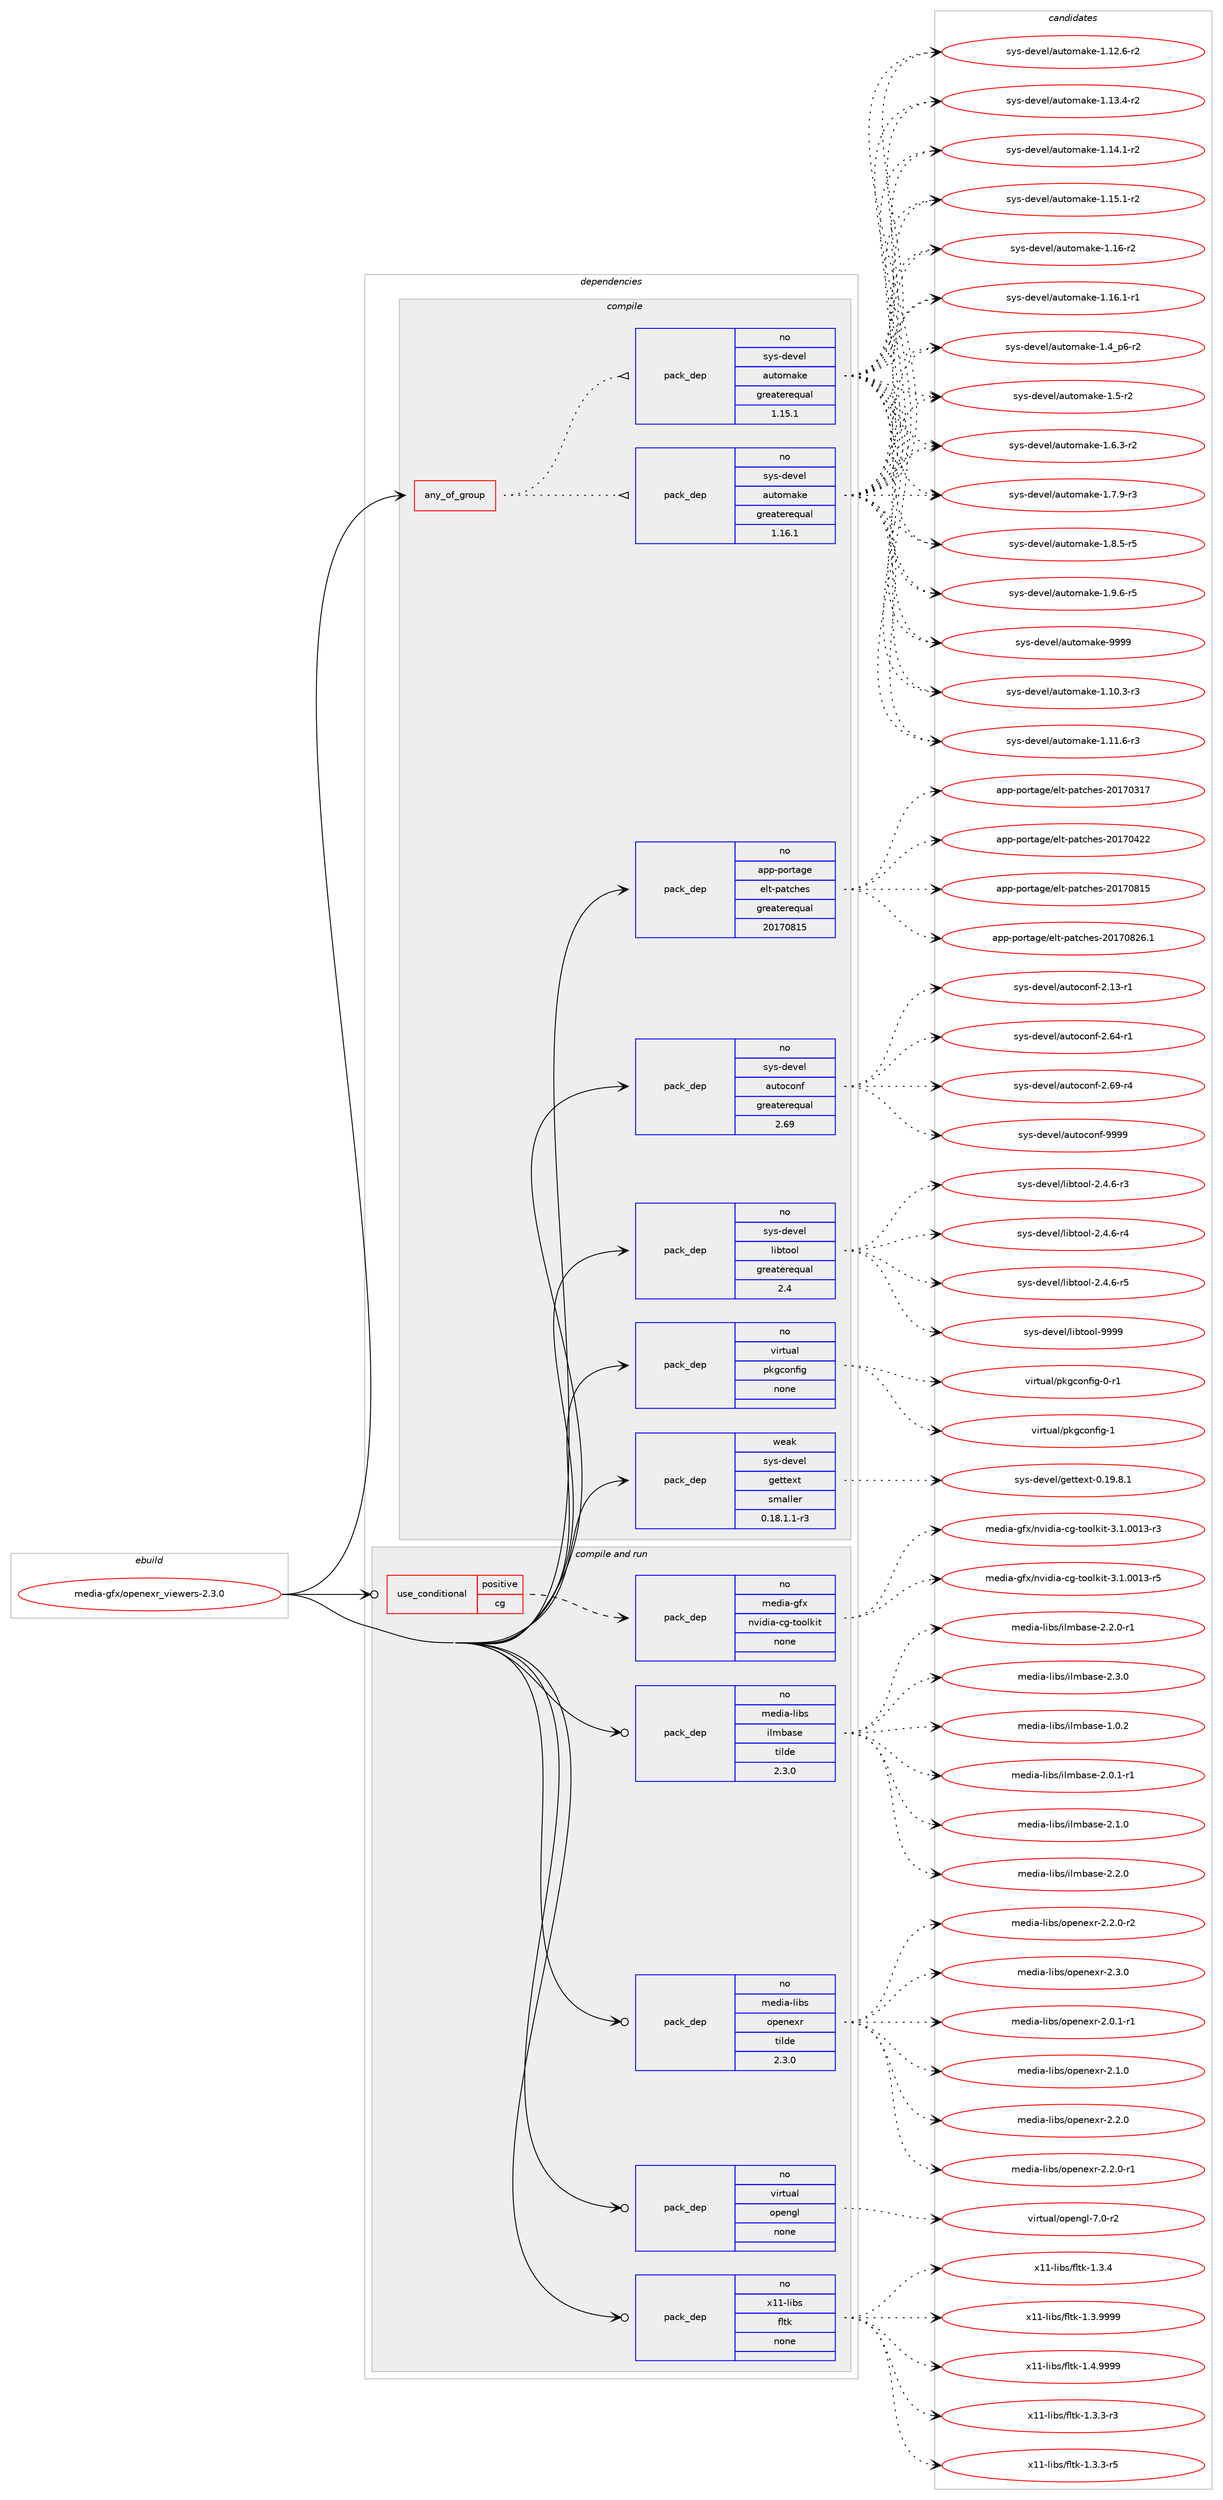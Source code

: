 digraph prolog {

# *************
# Graph options
# *************

newrank=true;
concentrate=true;
compound=true;
graph [rankdir=LR,fontname=Helvetica,fontsize=10,ranksep=1.5];#, ranksep=2.5, nodesep=0.2];
edge  [arrowhead=vee];
node  [fontname=Helvetica,fontsize=10];

# **********
# The ebuild
# **********

subgraph cluster_leftcol {
color=gray;
rank=same;
label=<<i>ebuild</i>>;
id [label="media-gfx/openexr_viewers-2.3.0", color=red, width=4, href="../media-gfx/openexr_viewers-2.3.0.svg"];
}

# ****************
# The dependencies
# ****************

subgraph cluster_midcol {
color=gray;
label=<<i>dependencies</i>>;
subgraph cluster_compile {
fillcolor="#eeeeee";
style=filled;
label=<<i>compile</i>>;
subgraph any24924 {
dependency1606793 [label=<<TABLE BORDER="0" CELLBORDER="1" CELLSPACING="0" CELLPADDING="4"><TR><TD CELLPADDING="10">any_of_group</TD></TR></TABLE>>, shape=none, color=red];subgraph pack1148010 {
dependency1606794 [label=<<TABLE BORDER="0" CELLBORDER="1" CELLSPACING="0" CELLPADDING="4" WIDTH="220"><TR><TD ROWSPAN="6" CELLPADDING="30">pack_dep</TD></TR><TR><TD WIDTH="110">no</TD></TR><TR><TD>sys-devel</TD></TR><TR><TD>automake</TD></TR><TR><TD>greaterequal</TD></TR><TR><TD>1.16.1</TD></TR></TABLE>>, shape=none, color=blue];
}
dependency1606793:e -> dependency1606794:w [weight=20,style="dotted",arrowhead="oinv"];
subgraph pack1148011 {
dependency1606795 [label=<<TABLE BORDER="0" CELLBORDER="1" CELLSPACING="0" CELLPADDING="4" WIDTH="220"><TR><TD ROWSPAN="6" CELLPADDING="30">pack_dep</TD></TR><TR><TD WIDTH="110">no</TD></TR><TR><TD>sys-devel</TD></TR><TR><TD>automake</TD></TR><TR><TD>greaterequal</TD></TR><TR><TD>1.15.1</TD></TR></TABLE>>, shape=none, color=blue];
}
dependency1606793:e -> dependency1606795:w [weight=20,style="dotted",arrowhead="oinv"];
}
id:e -> dependency1606793:w [weight=20,style="solid",arrowhead="vee"];
subgraph pack1148012 {
dependency1606796 [label=<<TABLE BORDER="0" CELLBORDER="1" CELLSPACING="0" CELLPADDING="4" WIDTH="220"><TR><TD ROWSPAN="6" CELLPADDING="30">pack_dep</TD></TR><TR><TD WIDTH="110">no</TD></TR><TR><TD>app-portage</TD></TR><TR><TD>elt-patches</TD></TR><TR><TD>greaterequal</TD></TR><TR><TD>20170815</TD></TR></TABLE>>, shape=none, color=blue];
}
id:e -> dependency1606796:w [weight=20,style="solid",arrowhead="vee"];
subgraph pack1148013 {
dependency1606797 [label=<<TABLE BORDER="0" CELLBORDER="1" CELLSPACING="0" CELLPADDING="4" WIDTH="220"><TR><TD ROWSPAN="6" CELLPADDING="30">pack_dep</TD></TR><TR><TD WIDTH="110">no</TD></TR><TR><TD>sys-devel</TD></TR><TR><TD>autoconf</TD></TR><TR><TD>greaterequal</TD></TR><TR><TD>2.69</TD></TR></TABLE>>, shape=none, color=blue];
}
id:e -> dependency1606797:w [weight=20,style="solid",arrowhead="vee"];
subgraph pack1148014 {
dependency1606798 [label=<<TABLE BORDER="0" CELLBORDER="1" CELLSPACING="0" CELLPADDING="4" WIDTH="220"><TR><TD ROWSPAN="6" CELLPADDING="30">pack_dep</TD></TR><TR><TD WIDTH="110">no</TD></TR><TR><TD>sys-devel</TD></TR><TR><TD>libtool</TD></TR><TR><TD>greaterequal</TD></TR><TR><TD>2.4</TD></TR></TABLE>>, shape=none, color=blue];
}
id:e -> dependency1606798:w [weight=20,style="solid",arrowhead="vee"];
subgraph pack1148015 {
dependency1606799 [label=<<TABLE BORDER="0" CELLBORDER="1" CELLSPACING="0" CELLPADDING="4" WIDTH="220"><TR><TD ROWSPAN="6" CELLPADDING="30">pack_dep</TD></TR><TR><TD WIDTH="110">no</TD></TR><TR><TD>virtual</TD></TR><TR><TD>pkgconfig</TD></TR><TR><TD>none</TD></TR><TR><TD></TD></TR></TABLE>>, shape=none, color=blue];
}
id:e -> dependency1606799:w [weight=20,style="solid",arrowhead="vee"];
subgraph pack1148016 {
dependency1606800 [label=<<TABLE BORDER="0" CELLBORDER="1" CELLSPACING="0" CELLPADDING="4" WIDTH="220"><TR><TD ROWSPAN="6" CELLPADDING="30">pack_dep</TD></TR><TR><TD WIDTH="110">weak</TD></TR><TR><TD>sys-devel</TD></TR><TR><TD>gettext</TD></TR><TR><TD>smaller</TD></TR><TR><TD>0.18.1.1-r3</TD></TR></TABLE>>, shape=none, color=blue];
}
id:e -> dependency1606800:w [weight=20,style="solid",arrowhead="vee"];
}
subgraph cluster_compileandrun {
fillcolor="#eeeeee";
style=filled;
label=<<i>compile and run</i>>;
subgraph cond433168 {
dependency1606801 [label=<<TABLE BORDER="0" CELLBORDER="1" CELLSPACING="0" CELLPADDING="4"><TR><TD ROWSPAN="3" CELLPADDING="10">use_conditional</TD></TR><TR><TD>positive</TD></TR><TR><TD>cg</TD></TR></TABLE>>, shape=none, color=red];
subgraph pack1148017 {
dependency1606802 [label=<<TABLE BORDER="0" CELLBORDER="1" CELLSPACING="0" CELLPADDING="4" WIDTH="220"><TR><TD ROWSPAN="6" CELLPADDING="30">pack_dep</TD></TR><TR><TD WIDTH="110">no</TD></TR><TR><TD>media-gfx</TD></TR><TR><TD>nvidia-cg-toolkit</TD></TR><TR><TD>none</TD></TR><TR><TD></TD></TR></TABLE>>, shape=none, color=blue];
}
dependency1606801:e -> dependency1606802:w [weight=20,style="dashed",arrowhead="vee"];
}
id:e -> dependency1606801:w [weight=20,style="solid",arrowhead="odotvee"];
subgraph pack1148018 {
dependency1606803 [label=<<TABLE BORDER="0" CELLBORDER="1" CELLSPACING="0" CELLPADDING="4" WIDTH="220"><TR><TD ROWSPAN="6" CELLPADDING="30">pack_dep</TD></TR><TR><TD WIDTH="110">no</TD></TR><TR><TD>media-libs</TD></TR><TR><TD>ilmbase</TD></TR><TR><TD>tilde</TD></TR><TR><TD>2.3.0</TD></TR></TABLE>>, shape=none, color=blue];
}
id:e -> dependency1606803:w [weight=20,style="solid",arrowhead="odotvee"];
subgraph pack1148019 {
dependency1606804 [label=<<TABLE BORDER="0" CELLBORDER="1" CELLSPACING="0" CELLPADDING="4" WIDTH="220"><TR><TD ROWSPAN="6" CELLPADDING="30">pack_dep</TD></TR><TR><TD WIDTH="110">no</TD></TR><TR><TD>media-libs</TD></TR><TR><TD>openexr</TD></TR><TR><TD>tilde</TD></TR><TR><TD>2.3.0</TD></TR></TABLE>>, shape=none, color=blue];
}
id:e -> dependency1606804:w [weight=20,style="solid",arrowhead="odotvee"];
subgraph pack1148020 {
dependency1606805 [label=<<TABLE BORDER="0" CELLBORDER="1" CELLSPACING="0" CELLPADDING="4" WIDTH="220"><TR><TD ROWSPAN="6" CELLPADDING="30">pack_dep</TD></TR><TR><TD WIDTH="110">no</TD></TR><TR><TD>virtual</TD></TR><TR><TD>opengl</TD></TR><TR><TD>none</TD></TR><TR><TD></TD></TR></TABLE>>, shape=none, color=blue];
}
id:e -> dependency1606805:w [weight=20,style="solid",arrowhead="odotvee"];
subgraph pack1148021 {
dependency1606806 [label=<<TABLE BORDER="0" CELLBORDER="1" CELLSPACING="0" CELLPADDING="4" WIDTH="220"><TR><TD ROWSPAN="6" CELLPADDING="30">pack_dep</TD></TR><TR><TD WIDTH="110">no</TD></TR><TR><TD>x11-libs</TD></TR><TR><TD>fltk</TD></TR><TR><TD>none</TD></TR><TR><TD></TD></TR></TABLE>>, shape=none, color=blue];
}
id:e -> dependency1606806:w [weight=20,style="solid",arrowhead="odotvee"];
}
subgraph cluster_run {
fillcolor="#eeeeee";
style=filled;
label=<<i>run</i>>;
}
}

# **************
# The candidates
# **************

subgraph cluster_choices {
rank=same;
color=gray;
label=<<i>candidates</i>>;

subgraph choice1148010 {
color=black;
nodesep=1;
choice11512111545100101118101108479711711611110997107101454946494846514511451 [label="sys-devel/automake-1.10.3-r3", color=red, width=4,href="../sys-devel/automake-1.10.3-r3.svg"];
choice11512111545100101118101108479711711611110997107101454946494946544511451 [label="sys-devel/automake-1.11.6-r3", color=red, width=4,href="../sys-devel/automake-1.11.6-r3.svg"];
choice11512111545100101118101108479711711611110997107101454946495046544511450 [label="sys-devel/automake-1.12.6-r2", color=red, width=4,href="../sys-devel/automake-1.12.6-r2.svg"];
choice11512111545100101118101108479711711611110997107101454946495146524511450 [label="sys-devel/automake-1.13.4-r2", color=red, width=4,href="../sys-devel/automake-1.13.4-r2.svg"];
choice11512111545100101118101108479711711611110997107101454946495246494511450 [label="sys-devel/automake-1.14.1-r2", color=red, width=4,href="../sys-devel/automake-1.14.1-r2.svg"];
choice11512111545100101118101108479711711611110997107101454946495346494511450 [label="sys-devel/automake-1.15.1-r2", color=red, width=4,href="../sys-devel/automake-1.15.1-r2.svg"];
choice1151211154510010111810110847971171161111099710710145494649544511450 [label="sys-devel/automake-1.16-r2", color=red, width=4,href="../sys-devel/automake-1.16-r2.svg"];
choice11512111545100101118101108479711711611110997107101454946495446494511449 [label="sys-devel/automake-1.16.1-r1", color=red, width=4,href="../sys-devel/automake-1.16.1-r1.svg"];
choice115121115451001011181011084797117116111109971071014549465295112544511450 [label="sys-devel/automake-1.4_p6-r2", color=red, width=4,href="../sys-devel/automake-1.4_p6-r2.svg"];
choice11512111545100101118101108479711711611110997107101454946534511450 [label="sys-devel/automake-1.5-r2", color=red, width=4,href="../sys-devel/automake-1.5-r2.svg"];
choice115121115451001011181011084797117116111109971071014549465446514511450 [label="sys-devel/automake-1.6.3-r2", color=red, width=4,href="../sys-devel/automake-1.6.3-r2.svg"];
choice115121115451001011181011084797117116111109971071014549465546574511451 [label="sys-devel/automake-1.7.9-r3", color=red, width=4,href="../sys-devel/automake-1.7.9-r3.svg"];
choice115121115451001011181011084797117116111109971071014549465646534511453 [label="sys-devel/automake-1.8.5-r5", color=red, width=4,href="../sys-devel/automake-1.8.5-r5.svg"];
choice115121115451001011181011084797117116111109971071014549465746544511453 [label="sys-devel/automake-1.9.6-r5", color=red, width=4,href="../sys-devel/automake-1.9.6-r5.svg"];
choice115121115451001011181011084797117116111109971071014557575757 [label="sys-devel/automake-9999", color=red, width=4,href="../sys-devel/automake-9999.svg"];
dependency1606794:e -> choice11512111545100101118101108479711711611110997107101454946494846514511451:w [style=dotted,weight="100"];
dependency1606794:e -> choice11512111545100101118101108479711711611110997107101454946494946544511451:w [style=dotted,weight="100"];
dependency1606794:e -> choice11512111545100101118101108479711711611110997107101454946495046544511450:w [style=dotted,weight="100"];
dependency1606794:e -> choice11512111545100101118101108479711711611110997107101454946495146524511450:w [style=dotted,weight="100"];
dependency1606794:e -> choice11512111545100101118101108479711711611110997107101454946495246494511450:w [style=dotted,weight="100"];
dependency1606794:e -> choice11512111545100101118101108479711711611110997107101454946495346494511450:w [style=dotted,weight="100"];
dependency1606794:e -> choice1151211154510010111810110847971171161111099710710145494649544511450:w [style=dotted,weight="100"];
dependency1606794:e -> choice11512111545100101118101108479711711611110997107101454946495446494511449:w [style=dotted,weight="100"];
dependency1606794:e -> choice115121115451001011181011084797117116111109971071014549465295112544511450:w [style=dotted,weight="100"];
dependency1606794:e -> choice11512111545100101118101108479711711611110997107101454946534511450:w [style=dotted,weight="100"];
dependency1606794:e -> choice115121115451001011181011084797117116111109971071014549465446514511450:w [style=dotted,weight="100"];
dependency1606794:e -> choice115121115451001011181011084797117116111109971071014549465546574511451:w [style=dotted,weight="100"];
dependency1606794:e -> choice115121115451001011181011084797117116111109971071014549465646534511453:w [style=dotted,weight="100"];
dependency1606794:e -> choice115121115451001011181011084797117116111109971071014549465746544511453:w [style=dotted,weight="100"];
dependency1606794:e -> choice115121115451001011181011084797117116111109971071014557575757:w [style=dotted,weight="100"];
}
subgraph choice1148011 {
color=black;
nodesep=1;
choice11512111545100101118101108479711711611110997107101454946494846514511451 [label="sys-devel/automake-1.10.3-r3", color=red, width=4,href="../sys-devel/automake-1.10.3-r3.svg"];
choice11512111545100101118101108479711711611110997107101454946494946544511451 [label="sys-devel/automake-1.11.6-r3", color=red, width=4,href="../sys-devel/automake-1.11.6-r3.svg"];
choice11512111545100101118101108479711711611110997107101454946495046544511450 [label="sys-devel/automake-1.12.6-r2", color=red, width=4,href="../sys-devel/automake-1.12.6-r2.svg"];
choice11512111545100101118101108479711711611110997107101454946495146524511450 [label="sys-devel/automake-1.13.4-r2", color=red, width=4,href="../sys-devel/automake-1.13.4-r2.svg"];
choice11512111545100101118101108479711711611110997107101454946495246494511450 [label="sys-devel/automake-1.14.1-r2", color=red, width=4,href="../sys-devel/automake-1.14.1-r2.svg"];
choice11512111545100101118101108479711711611110997107101454946495346494511450 [label="sys-devel/automake-1.15.1-r2", color=red, width=4,href="../sys-devel/automake-1.15.1-r2.svg"];
choice1151211154510010111810110847971171161111099710710145494649544511450 [label="sys-devel/automake-1.16-r2", color=red, width=4,href="../sys-devel/automake-1.16-r2.svg"];
choice11512111545100101118101108479711711611110997107101454946495446494511449 [label="sys-devel/automake-1.16.1-r1", color=red, width=4,href="../sys-devel/automake-1.16.1-r1.svg"];
choice115121115451001011181011084797117116111109971071014549465295112544511450 [label="sys-devel/automake-1.4_p6-r2", color=red, width=4,href="../sys-devel/automake-1.4_p6-r2.svg"];
choice11512111545100101118101108479711711611110997107101454946534511450 [label="sys-devel/automake-1.5-r2", color=red, width=4,href="../sys-devel/automake-1.5-r2.svg"];
choice115121115451001011181011084797117116111109971071014549465446514511450 [label="sys-devel/automake-1.6.3-r2", color=red, width=4,href="../sys-devel/automake-1.6.3-r2.svg"];
choice115121115451001011181011084797117116111109971071014549465546574511451 [label="sys-devel/automake-1.7.9-r3", color=red, width=4,href="../sys-devel/automake-1.7.9-r3.svg"];
choice115121115451001011181011084797117116111109971071014549465646534511453 [label="sys-devel/automake-1.8.5-r5", color=red, width=4,href="../sys-devel/automake-1.8.5-r5.svg"];
choice115121115451001011181011084797117116111109971071014549465746544511453 [label="sys-devel/automake-1.9.6-r5", color=red, width=4,href="../sys-devel/automake-1.9.6-r5.svg"];
choice115121115451001011181011084797117116111109971071014557575757 [label="sys-devel/automake-9999", color=red, width=4,href="../sys-devel/automake-9999.svg"];
dependency1606795:e -> choice11512111545100101118101108479711711611110997107101454946494846514511451:w [style=dotted,weight="100"];
dependency1606795:e -> choice11512111545100101118101108479711711611110997107101454946494946544511451:w [style=dotted,weight="100"];
dependency1606795:e -> choice11512111545100101118101108479711711611110997107101454946495046544511450:w [style=dotted,weight="100"];
dependency1606795:e -> choice11512111545100101118101108479711711611110997107101454946495146524511450:w [style=dotted,weight="100"];
dependency1606795:e -> choice11512111545100101118101108479711711611110997107101454946495246494511450:w [style=dotted,weight="100"];
dependency1606795:e -> choice11512111545100101118101108479711711611110997107101454946495346494511450:w [style=dotted,weight="100"];
dependency1606795:e -> choice1151211154510010111810110847971171161111099710710145494649544511450:w [style=dotted,weight="100"];
dependency1606795:e -> choice11512111545100101118101108479711711611110997107101454946495446494511449:w [style=dotted,weight="100"];
dependency1606795:e -> choice115121115451001011181011084797117116111109971071014549465295112544511450:w [style=dotted,weight="100"];
dependency1606795:e -> choice11512111545100101118101108479711711611110997107101454946534511450:w [style=dotted,weight="100"];
dependency1606795:e -> choice115121115451001011181011084797117116111109971071014549465446514511450:w [style=dotted,weight="100"];
dependency1606795:e -> choice115121115451001011181011084797117116111109971071014549465546574511451:w [style=dotted,weight="100"];
dependency1606795:e -> choice115121115451001011181011084797117116111109971071014549465646534511453:w [style=dotted,weight="100"];
dependency1606795:e -> choice115121115451001011181011084797117116111109971071014549465746544511453:w [style=dotted,weight="100"];
dependency1606795:e -> choice115121115451001011181011084797117116111109971071014557575757:w [style=dotted,weight="100"];
}
subgraph choice1148012 {
color=black;
nodesep=1;
choice97112112451121111141169710310147101108116451129711699104101115455048495548514955 [label="app-portage/elt-patches-20170317", color=red, width=4,href="../app-portage/elt-patches-20170317.svg"];
choice97112112451121111141169710310147101108116451129711699104101115455048495548525050 [label="app-portage/elt-patches-20170422", color=red, width=4,href="../app-portage/elt-patches-20170422.svg"];
choice97112112451121111141169710310147101108116451129711699104101115455048495548564953 [label="app-portage/elt-patches-20170815", color=red, width=4,href="../app-portage/elt-patches-20170815.svg"];
choice971121124511211111411697103101471011081164511297116991041011154550484955485650544649 [label="app-portage/elt-patches-20170826.1", color=red, width=4,href="../app-portage/elt-patches-20170826.1.svg"];
dependency1606796:e -> choice97112112451121111141169710310147101108116451129711699104101115455048495548514955:w [style=dotted,weight="100"];
dependency1606796:e -> choice97112112451121111141169710310147101108116451129711699104101115455048495548525050:w [style=dotted,weight="100"];
dependency1606796:e -> choice97112112451121111141169710310147101108116451129711699104101115455048495548564953:w [style=dotted,weight="100"];
dependency1606796:e -> choice971121124511211111411697103101471011081164511297116991041011154550484955485650544649:w [style=dotted,weight="100"];
}
subgraph choice1148013 {
color=black;
nodesep=1;
choice1151211154510010111810110847971171161119911111010245504649514511449 [label="sys-devel/autoconf-2.13-r1", color=red, width=4,href="../sys-devel/autoconf-2.13-r1.svg"];
choice1151211154510010111810110847971171161119911111010245504654524511449 [label="sys-devel/autoconf-2.64-r1", color=red, width=4,href="../sys-devel/autoconf-2.64-r1.svg"];
choice1151211154510010111810110847971171161119911111010245504654574511452 [label="sys-devel/autoconf-2.69-r4", color=red, width=4,href="../sys-devel/autoconf-2.69-r4.svg"];
choice115121115451001011181011084797117116111991111101024557575757 [label="sys-devel/autoconf-9999", color=red, width=4,href="../sys-devel/autoconf-9999.svg"];
dependency1606797:e -> choice1151211154510010111810110847971171161119911111010245504649514511449:w [style=dotted,weight="100"];
dependency1606797:e -> choice1151211154510010111810110847971171161119911111010245504654524511449:w [style=dotted,weight="100"];
dependency1606797:e -> choice1151211154510010111810110847971171161119911111010245504654574511452:w [style=dotted,weight="100"];
dependency1606797:e -> choice115121115451001011181011084797117116111991111101024557575757:w [style=dotted,weight="100"];
}
subgraph choice1148014 {
color=black;
nodesep=1;
choice1151211154510010111810110847108105981161111111084550465246544511451 [label="sys-devel/libtool-2.4.6-r3", color=red, width=4,href="../sys-devel/libtool-2.4.6-r3.svg"];
choice1151211154510010111810110847108105981161111111084550465246544511452 [label="sys-devel/libtool-2.4.6-r4", color=red, width=4,href="../sys-devel/libtool-2.4.6-r4.svg"];
choice1151211154510010111810110847108105981161111111084550465246544511453 [label="sys-devel/libtool-2.4.6-r5", color=red, width=4,href="../sys-devel/libtool-2.4.6-r5.svg"];
choice1151211154510010111810110847108105981161111111084557575757 [label="sys-devel/libtool-9999", color=red, width=4,href="../sys-devel/libtool-9999.svg"];
dependency1606798:e -> choice1151211154510010111810110847108105981161111111084550465246544511451:w [style=dotted,weight="100"];
dependency1606798:e -> choice1151211154510010111810110847108105981161111111084550465246544511452:w [style=dotted,weight="100"];
dependency1606798:e -> choice1151211154510010111810110847108105981161111111084550465246544511453:w [style=dotted,weight="100"];
dependency1606798:e -> choice1151211154510010111810110847108105981161111111084557575757:w [style=dotted,weight="100"];
}
subgraph choice1148015 {
color=black;
nodesep=1;
choice11810511411611797108471121071039911111010210510345484511449 [label="virtual/pkgconfig-0-r1", color=red, width=4,href="../virtual/pkgconfig-0-r1.svg"];
choice1181051141161179710847112107103991111101021051034549 [label="virtual/pkgconfig-1", color=red, width=4,href="../virtual/pkgconfig-1.svg"];
dependency1606799:e -> choice11810511411611797108471121071039911111010210510345484511449:w [style=dotted,weight="100"];
dependency1606799:e -> choice1181051141161179710847112107103991111101021051034549:w [style=dotted,weight="100"];
}
subgraph choice1148016 {
color=black;
nodesep=1;
choice1151211154510010111810110847103101116116101120116454846495746564649 [label="sys-devel/gettext-0.19.8.1", color=red, width=4,href="../sys-devel/gettext-0.19.8.1.svg"];
dependency1606800:e -> choice1151211154510010111810110847103101116116101120116454846495746564649:w [style=dotted,weight="100"];
}
subgraph choice1148017 {
color=black;
nodesep=1;
choice109101100105974510310212047110118105100105974599103451161111111081071051164551464946484849514511451 [label="media-gfx/nvidia-cg-toolkit-3.1.0013-r3", color=red, width=4,href="../media-gfx/nvidia-cg-toolkit-3.1.0013-r3.svg"];
choice109101100105974510310212047110118105100105974599103451161111111081071051164551464946484849514511453 [label="media-gfx/nvidia-cg-toolkit-3.1.0013-r5", color=red, width=4,href="../media-gfx/nvidia-cg-toolkit-3.1.0013-r5.svg"];
dependency1606802:e -> choice109101100105974510310212047110118105100105974599103451161111111081071051164551464946484849514511451:w [style=dotted,weight="100"];
dependency1606802:e -> choice109101100105974510310212047110118105100105974599103451161111111081071051164551464946484849514511453:w [style=dotted,weight="100"];
}
subgraph choice1148018 {
color=black;
nodesep=1;
choice109101100105974510810598115471051081099897115101454946484650 [label="media-libs/ilmbase-1.0.2", color=red, width=4,href="../media-libs/ilmbase-1.0.2.svg"];
choice1091011001059745108105981154710510810998971151014550464846494511449 [label="media-libs/ilmbase-2.0.1-r1", color=red, width=4,href="../media-libs/ilmbase-2.0.1-r1.svg"];
choice109101100105974510810598115471051081099897115101455046494648 [label="media-libs/ilmbase-2.1.0", color=red, width=4,href="../media-libs/ilmbase-2.1.0.svg"];
choice109101100105974510810598115471051081099897115101455046504648 [label="media-libs/ilmbase-2.2.0", color=red, width=4,href="../media-libs/ilmbase-2.2.0.svg"];
choice1091011001059745108105981154710510810998971151014550465046484511449 [label="media-libs/ilmbase-2.2.0-r1", color=red, width=4,href="../media-libs/ilmbase-2.2.0-r1.svg"];
choice109101100105974510810598115471051081099897115101455046514648 [label="media-libs/ilmbase-2.3.0", color=red, width=4,href="../media-libs/ilmbase-2.3.0.svg"];
dependency1606803:e -> choice109101100105974510810598115471051081099897115101454946484650:w [style=dotted,weight="100"];
dependency1606803:e -> choice1091011001059745108105981154710510810998971151014550464846494511449:w [style=dotted,weight="100"];
dependency1606803:e -> choice109101100105974510810598115471051081099897115101455046494648:w [style=dotted,weight="100"];
dependency1606803:e -> choice109101100105974510810598115471051081099897115101455046504648:w [style=dotted,weight="100"];
dependency1606803:e -> choice1091011001059745108105981154710510810998971151014550465046484511449:w [style=dotted,weight="100"];
dependency1606803:e -> choice109101100105974510810598115471051081099897115101455046514648:w [style=dotted,weight="100"];
}
subgraph choice1148019 {
color=black;
nodesep=1;
choice109101100105974510810598115471111121011101011201144550464846494511449 [label="media-libs/openexr-2.0.1-r1", color=red, width=4,href="../media-libs/openexr-2.0.1-r1.svg"];
choice10910110010597451081059811547111112101110101120114455046494648 [label="media-libs/openexr-2.1.0", color=red, width=4,href="../media-libs/openexr-2.1.0.svg"];
choice10910110010597451081059811547111112101110101120114455046504648 [label="media-libs/openexr-2.2.0", color=red, width=4,href="../media-libs/openexr-2.2.0.svg"];
choice109101100105974510810598115471111121011101011201144550465046484511449 [label="media-libs/openexr-2.2.0-r1", color=red, width=4,href="../media-libs/openexr-2.2.0-r1.svg"];
choice109101100105974510810598115471111121011101011201144550465046484511450 [label="media-libs/openexr-2.2.0-r2", color=red, width=4,href="../media-libs/openexr-2.2.0-r2.svg"];
choice10910110010597451081059811547111112101110101120114455046514648 [label="media-libs/openexr-2.3.0", color=red, width=4,href="../media-libs/openexr-2.3.0.svg"];
dependency1606804:e -> choice109101100105974510810598115471111121011101011201144550464846494511449:w [style=dotted,weight="100"];
dependency1606804:e -> choice10910110010597451081059811547111112101110101120114455046494648:w [style=dotted,weight="100"];
dependency1606804:e -> choice10910110010597451081059811547111112101110101120114455046504648:w [style=dotted,weight="100"];
dependency1606804:e -> choice109101100105974510810598115471111121011101011201144550465046484511449:w [style=dotted,weight="100"];
dependency1606804:e -> choice109101100105974510810598115471111121011101011201144550465046484511450:w [style=dotted,weight="100"];
dependency1606804:e -> choice10910110010597451081059811547111112101110101120114455046514648:w [style=dotted,weight="100"];
}
subgraph choice1148020 {
color=black;
nodesep=1;
choice1181051141161179710847111112101110103108455546484511450 [label="virtual/opengl-7.0-r2", color=red, width=4,href="../virtual/opengl-7.0-r2.svg"];
dependency1606805:e -> choice1181051141161179710847111112101110103108455546484511450:w [style=dotted,weight="100"];
}
subgraph choice1148021 {
color=black;
nodesep=1;
choice12049494510810598115471021081161074549465146514511451 [label="x11-libs/fltk-1.3.3-r3", color=red, width=4,href="../x11-libs/fltk-1.3.3-r3.svg"];
choice12049494510810598115471021081161074549465146514511453 [label="x11-libs/fltk-1.3.3-r5", color=red, width=4,href="../x11-libs/fltk-1.3.3-r5.svg"];
choice1204949451081059811547102108116107454946514652 [label="x11-libs/fltk-1.3.4", color=red, width=4,href="../x11-libs/fltk-1.3.4.svg"];
choice1204949451081059811547102108116107454946514657575757 [label="x11-libs/fltk-1.3.9999", color=red, width=4,href="../x11-libs/fltk-1.3.9999.svg"];
choice1204949451081059811547102108116107454946524657575757 [label="x11-libs/fltk-1.4.9999", color=red, width=4,href="../x11-libs/fltk-1.4.9999.svg"];
dependency1606806:e -> choice12049494510810598115471021081161074549465146514511451:w [style=dotted,weight="100"];
dependency1606806:e -> choice12049494510810598115471021081161074549465146514511453:w [style=dotted,weight="100"];
dependency1606806:e -> choice1204949451081059811547102108116107454946514652:w [style=dotted,weight="100"];
dependency1606806:e -> choice1204949451081059811547102108116107454946514657575757:w [style=dotted,weight="100"];
dependency1606806:e -> choice1204949451081059811547102108116107454946524657575757:w [style=dotted,weight="100"];
}
}

}
